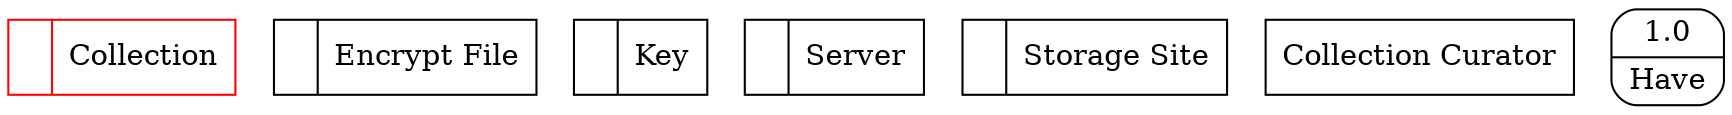 digraph dfd2{ 
node[shape=record]
200 [label="<f0>  |<f1> Collection " color=red];
201 [label="<f0>  |<f1> Encrypt File " ];
202 [label="<f0>  |<f1> Key " ];
203 [label="<f0>  |<f1> Server " ];
204 [label="<f0>  |<f1> Storage Site " ];
205 [label="Collection Curator" shape=box];
206 [label="{<f0> 1.0|<f1> Have }" shape=Mrecord];
}